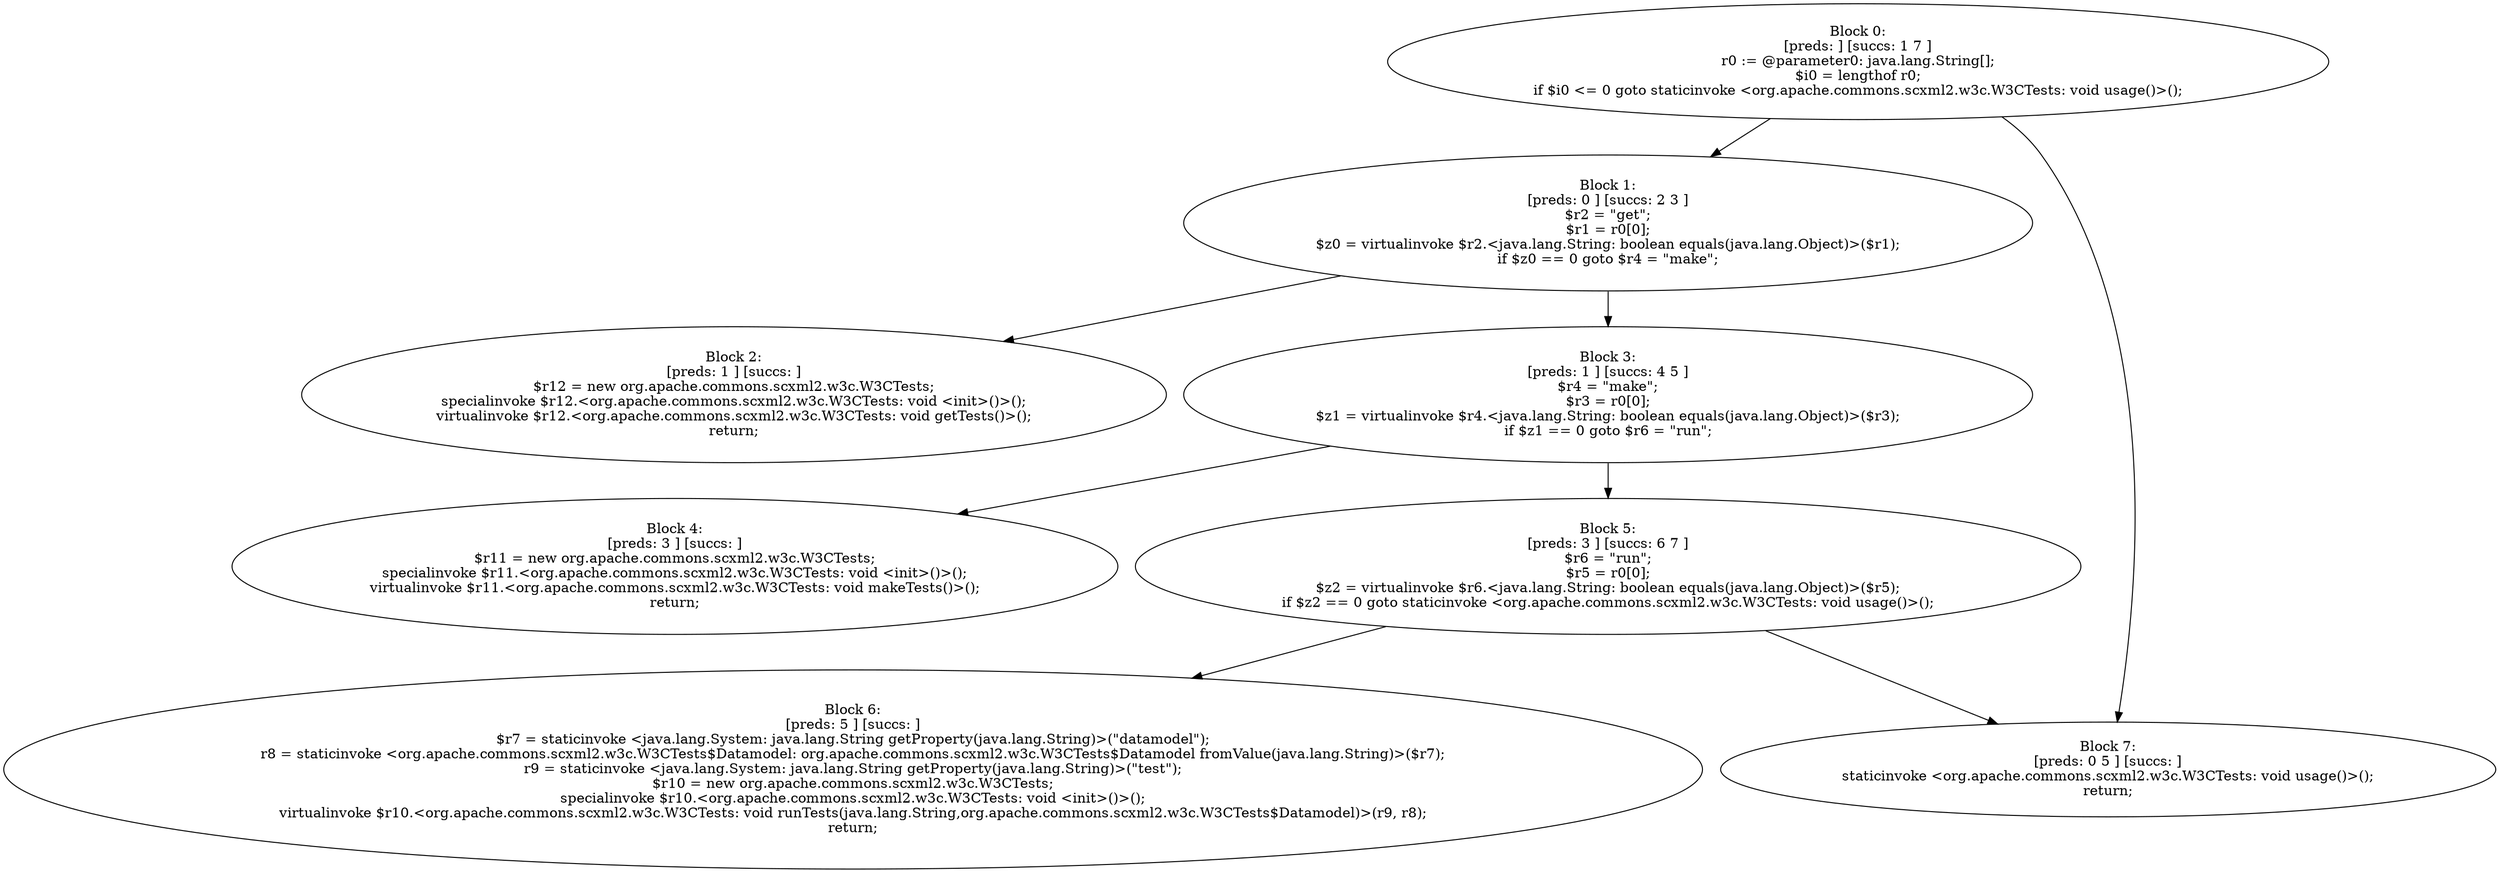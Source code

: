 digraph "unitGraph" {
    "Block 0:
[preds: ] [succs: 1 7 ]
r0 := @parameter0: java.lang.String[];
$i0 = lengthof r0;
if $i0 <= 0 goto staticinvoke <org.apache.commons.scxml2.w3c.W3CTests: void usage()>();
"
    "Block 1:
[preds: 0 ] [succs: 2 3 ]
$r2 = \"get\";
$r1 = r0[0];
$z0 = virtualinvoke $r2.<java.lang.String: boolean equals(java.lang.Object)>($r1);
if $z0 == 0 goto $r4 = \"make\";
"
    "Block 2:
[preds: 1 ] [succs: ]
$r12 = new org.apache.commons.scxml2.w3c.W3CTests;
specialinvoke $r12.<org.apache.commons.scxml2.w3c.W3CTests: void <init>()>();
virtualinvoke $r12.<org.apache.commons.scxml2.w3c.W3CTests: void getTests()>();
return;
"
    "Block 3:
[preds: 1 ] [succs: 4 5 ]
$r4 = \"make\";
$r3 = r0[0];
$z1 = virtualinvoke $r4.<java.lang.String: boolean equals(java.lang.Object)>($r3);
if $z1 == 0 goto $r6 = \"run\";
"
    "Block 4:
[preds: 3 ] [succs: ]
$r11 = new org.apache.commons.scxml2.w3c.W3CTests;
specialinvoke $r11.<org.apache.commons.scxml2.w3c.W3CTests: void <init>()>();
virtualinvoke $r11.<org.apache.commons.scxml2.w3c.W3CTests: void makeTests()>();
return;
"
    "Block 5:
[preds: 3 ] [succs: 6 7 ]
$r6 = \"run\";
$r5 = r0[0];
$z2 = virtualinvoke $r6.<java.lang.String: boolean equals(java.lang.Object)>($r5);
if $z2 == 0 goto staticinvoke <org.apache.commons.scxml2.w3c.W3CTests: void usage()>();
"
    "Block 6:
[preds: 5 ] [succs: ]
$r7 = staticinvoke <java.lang.System: java.lang.String getProperty(java.lang.String)>(\"datamodel\");
r8 = staticinvoke <org.apache.commons.scxml2.w3c.W3CTests$Datamodel: org.apache.commons.scxml2.w3c.W3CTests$Datamodel fromValue(java.lang.String)>($r7);
r9 = staticinvoke <java.lang.System: java.lang.String getProperty(java.lang.String)>(\"test\");
$r10 = new org.apache.commons.scxml2.w3c.W3CTests;
specialinvoke $r10.<org.apache.commons.scxml2.w3c.W3CTests: void <init>()>();
virtualinvoke $r10.<org.apache.commons.scxml2.w3c.W3CTests: void runTests(java.lang.String,org.apache.commons.scxml2.w3c.W3CTests$Datamodel)>(r9, r8);
return;
"
    "Block 7:
[preds: 0 5 ] [succs: ]
staticinvoke <org.apache.commons.scxml2.w3c.W3CTests: void usage()>();
return;
"
    "Block 0:
[preds: ] [succs: 1 7 ]
r0 := @parameter0: java.lang.String[];
$i0 = lengthof r0;
if $i0 <= 0 goto staticinvoke <org.apache.commons.scxml2.w3c.W3CTests: void usage()>();
"->"Block 1:
[preds: 0 ] [succs: 2 3 ]
$r2 = \"get\";
$r1 = r0[0];
$z0 = virtualinvoke $r2.<java.lang.String: boolean equals(java.lang.Object)>($r1);
if $z0 == 0 goto $r4 = \"make\";
";
    "Block 0:
[preds: ] [succs: 1 7 ]
r0 := @parameter0: java.lang.String[];
$i0 = lengthof r0;
if $i0 <= 0 goto staticinvoke <org.apache.commons.scxml2.w3c.W3CTests: void usage()>();
"->"Block 7:
[preds: 0 5 ] [succs: ]
staticinvoke <org.apache.commons.scxml2.w3c.W3CTests: void usage()>();
return;
";
    "Block 1:
[preds: 0 ] [succs: 2 3 ]
$r2 = \"get\";
$r1 = r0[0];
$z0 = virtualinvoke $r2.<java.lang.String: boolean equals(java.lang.Object)>($r1);
if $z0 == 0 goto $r4 = \"make\";
"->"Block 2:
[preds: 1 ] [succs: ]
$r12 = new org.apache.commons.scxml2.w3c.W3CTests;
specialinvoke $r12.<org.apache.commons.scxml2.w3c.W3CTests: void <init>()>();
virtualinvoke $r12.<org.apache.commons.scxml2.w3c.W3CTests: void getTests()>();
return;
";
    "Block 1:
[preds: 0 ] [succs: 2 3 ]
$r2 = \"get\";
$r1 = r0[0];
$z0 = virtualinvoke $r2.<java.lang.String: boolean equals(java.lang.Object)>($r1);
if $z0 == 0 goto $r4 = \"make\";
"->"Block 3:
[preds: 1 ] [succs: 4 5 ]
$r4 = \"make\";
$r3 = r0[0];
$z1 = virtualinvoke $r4.<java.lang.String: boolean equals(java.lang.Object)>($r3);
if $z1 == 0 goto $r6 = \"run\";
";
    "Block 3:
[preds: 1 ] [succs: 4 5 ]
$r4 = \"make\";
$r3 = r0[0];
$z1 = virtualinvoke $r4.<java.lang.String: boolean equals(java.lang.Object)>($r3);
if $z1 == 0 goto $r6 = \"run\";
"->"Block 4:
[preds: 3 ] [succs: ]
$r11 = new org.apache.commons.scxml2.w3c.W3CTests;
specialinvoke $r11.<org.apache.commons.scxml2.w3c.W3CTests: void <init>()>();
virtualinvoke $r11.<org.apache.commons.scxml2.w3c.W3CTests: void makeTests()>();
return;
";
    "Block 3:
[preds: 1 ] [succs: 4 5 ]
$r4 = \"make\";
$r3 = r0[0];
$z1 = virtualinvoke $r4.<java.lang.String: boolean equals(java.lang.Object)>($r3);
if $z1 == 0 goto $r6 = \"run\";
"->"Block 5:
[preds: 3 ] [succs: 6 7 ]
$r6 = \"run\";
$r5 = r0[0];
$z2 = virtualinvoke $r6.<java.lang.String: boolean equals(java.lang.Object)>($r5);
if $z2 == 0 goto staticinvoke <org.apache.commons.scxml2.w3c.W3CTests: void usage()>();
";
    "Block 5:
[preds: 3 ] [succs: 6 7 ]
$r6 = \"run\";
$r5 = r0[0];
$z2 = virtualinvoke $r6.<java.lang.String: boolean equals(java.lang.Object)>($r5);
if $z2 == 0 goto staticinvoke <org.apache.commons.scxml2.w3c.W3CTests: void usage()>();
"->"Block 6:
[preds: 5 ] [succs: ]
$r7 = staticinvoke <java.lang.System: java.lang.String getProperty(java.lang.String)>(\"datamodel\");
r8 = staticinvoke <org.apache.commons.scxml2.w3c.W3CTests$Datamodel: org.apache.commons.scxml2.w3c.W3CTests$Datamodel fromValue(java.lang.String)>($r7);
r9 = staticinvoke <java.lang.System: java.lang.String getProperty(java.lang.String)>(\"test\");
$r10 = new org.apache.commons.scxml2.w3c.W3CTests;
specialinvoke $r10.<org.apache.commons.scxml2.w3c.W3CTests: void <init>()>();
virtualinvoke $r10.<org.apache.commons.scxml2.w3c.W3CTests: void runTests(java.lang.String,org.apache.commons.scxml2.w3c.W3CTests$Datamodel)>(r9, r8);
return;
";
    "Block 5:
[preds: 3 ] [succs: 6 7 ]
$r6 = \"run\";
$r5 = r0[0];
$z2 = virtualinvoke $r6.<java.lang.String: boolean equals(java.lang.Object)>($r5);
if $z2 == 0 goto staticinvoke <org.apache.commons.scxml2.w3c.W3CTests: void usage()>();
"->"Block 7:
[preds: 0 5 ] [succs: ]
staticinvoke <org.apache.commons.scxml2.w3c.W3CTests: void usage()>();
return;
";
}
